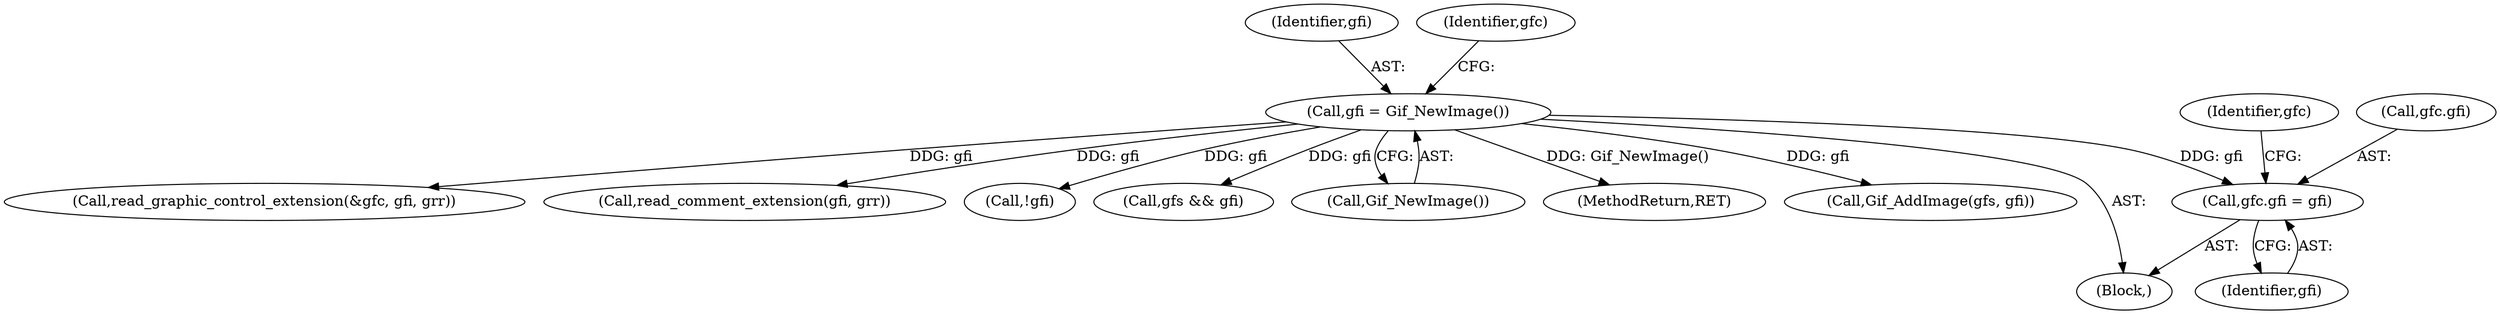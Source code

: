 digraph "0_gifsicle_118a46090c50829dc543179019e6140e1235f909@pointer" {
"1000184" [label="(Call,gfc.gfi = gfi)"];
"1000150" [label="(Call,gfi = Gif_NewImage())"];
"1000192" [label="(Identifier,gfc)"];
"1000151" [label="(Identifier,gfi)"];
"1000110" [label="(Block,)"];
"1000185" [label="(Call,gfc.gfi)"];
"1000150" [label="(Call,gfi = Gif_NewImage())"];
"1000323" [label="(Call,read_graphic_control_extension(&gfc, gfi, grr))"];
"1000340" [label="(Call,read_comment_extension(gfi, grr))"];
"1000207" [label="(Call,!gfi)"];
"1000387" [label="(Call,gfs && gfi)"];
"1000152" [label="(Call,Gif_NewImage())"];
"1000500" [label="(MethodReturn,RET)"];
"1000155" [label="(Identifier,gfc)"];
"1000188" [label="(Identifier,gfi)"];
"1000269" [label="(Call,Gif_AddImage(gfs, gfi))"];
"1000184" [label="(Call,gfc.gfi = gfi)"];
"1000184" -> "1000110"  [label="AST: "];
"1000184" -> "1000188"  [label="CFG: "];
"1000185" -> "1000184"  [label="AST: "];
"1000188" -> "1000184"  [label="AST: "];
"1000192" -> "1000184"  [label="CFG: "];
"1000150" -> "1000184"  [label="DDG: gfi"];
"1000150" -> "1000110"  [label="AST: "];
"1000150" -> "1000152"  [label="CFG: "];
"1000151" -> "1000150"  [label="AST: "];
"1000152" -> "1000150"  [label="AST: "];
"1000155" -> "1000150"  [label="CFG: "];
"1000150" -> "1000500"  [label="DDG: Gif_NewImage()"];
"1000150" -> "1000207"  [label="DDG: gfi"];
"1000150" -> "1000269"  [label="DDG: gfi"];
"1000150" -> "1000323"  [label="DDG: gfi"];
"1000150" -> "1000340"  [label="DDG: gfi"];
"1000150" -> "1000387"  [label="DDG: gfi"];
}
